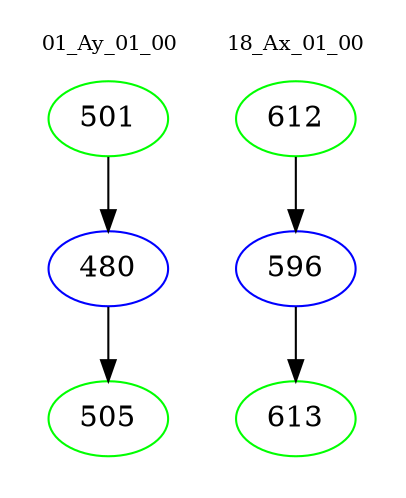digraph{
subgraph cluster_0 {
color = white
label = "01_Ay_01_00";
fontsize=10;
T0_501 [label="501", color="green"]
T0_501 -> T0_480 [color="black"]
T0_480 [label="480", color="blue"]
T0_480 -> T0_505 [color="black"]
T0_505 [label="505", color="green"]
}
subgraph cluster_1 {
color = white
label = "18_Ax_01_00";
fontsize=10;
T1_612 [label="612", color="green"]
T1_612 -> T1_596 [color="black"]
T1_596 [label="596", color="blue"]
T1_596 -> T1_613 [color="black"]
T1_613 [label="613", color="green"]
}
}
